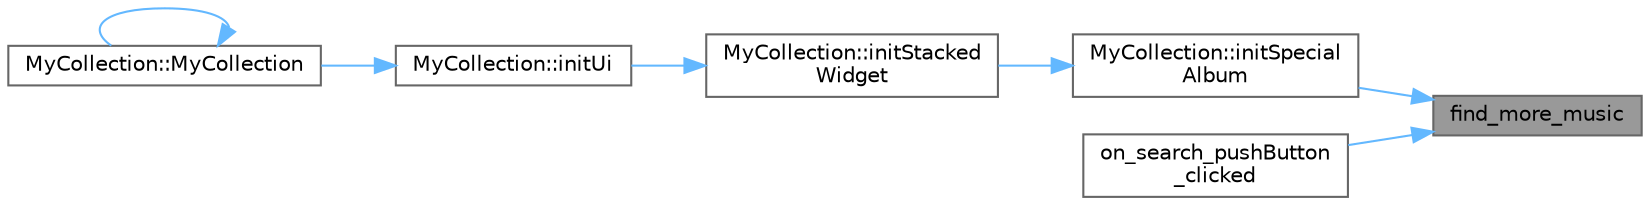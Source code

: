 digraph "find_more_music"
{
 // LATEX_PDF_SIZE
  bgcolor="transparent";
  edge [fontname=Helvetica,fontsize=10,labelfontname=Helvetica,labelfontsize=10];
  node [fontname=Helvetica,fontsize=10,shape=box,height=0.2,width=0.4];
  rankdir="RL";
  Node1 [id="Node000001",label="find_more_music",height=0.2,width=0.4,color="gray40", fillcolor="grey60", style="filled", fontcolor="black",tooltip="搜索更多音乐的信号"];
  Node1 -> Node2 [id="edge1_Node000001_Node000002",dir="back",color="steelblue1",style="solid",tooltip=" "];
  Node2 [id="Node000002",label="MyCollection::initSpecial\lAlbum",height=0.2,width=0.4,color="grey40", fillcolor="white", style="filled",URL="$class_my_collection.html#ac415e1efe105750fb4fccd6c62774980",tooltip="初始化专辑界面"];
  Node2 -> Node3 [id="edge2_Node000002_Node000003",dir="back",color="steelblue1",style="solid",tooltip=" "];
  Node3 [id="Node000003",label="MyCollection::initStacked\lWidget",height=0.2,width=0.4,color="grey40", fillcolor="white", style="filled",URL="$class_my_collection.html#a0880fc715278119401b0b218adc8ade6",tooltip="初始化堆栈窗口"];
  Node3 -> Node4 [id="edge3_Node000003_Node000004",dir="back",color="steelblue1",style="solid",tooltip=" "];
  Node4 [id="Node000004",label="MyCollection::initUi",height=0.2,width=0.4,color="grey40", fillcolor="white", style="filled",URL="$class_my_collection.html#afba6e95967cc3eb25fd518f7bde6ec04",tooltip="初始化界面"];
  Node4 -> Node5 [id="edge4_Node000004_Node000005",dir="back",color="steelblue1",style="solid",tooltip=" "];
  Node5 [id="Node000005",label="MyCollection::MyCollection",height=0.2,width=0.4,color="grey40", fillcolor="white", style="filled",URL="$class_my_collection.html#a512490534a0678d9f30ca0dc7fd134aa",tooltip="构造函数，初始化收藏界面"];
  Node5 -> Node5 [id="edge5_Node000005_Node000005",dir="back",color="steelblue1",style="solid",tooltip=" "];
  Node1 -> Node6 [id="edge6_Node000001_Node000006",dir="back",color="steelblue1",style="solid",tooltip=" "];
  Node6 [id="Node000006",label="on_search_pushButton\l_clicked",height=0.2,width=0.4,color="grey40", fillcolor="white", style="filled",URL="$class_special_album.html#a1d814602ac0752be104e51235985a6c5",tooltip="搜索按钮点击槽函数"];
}
